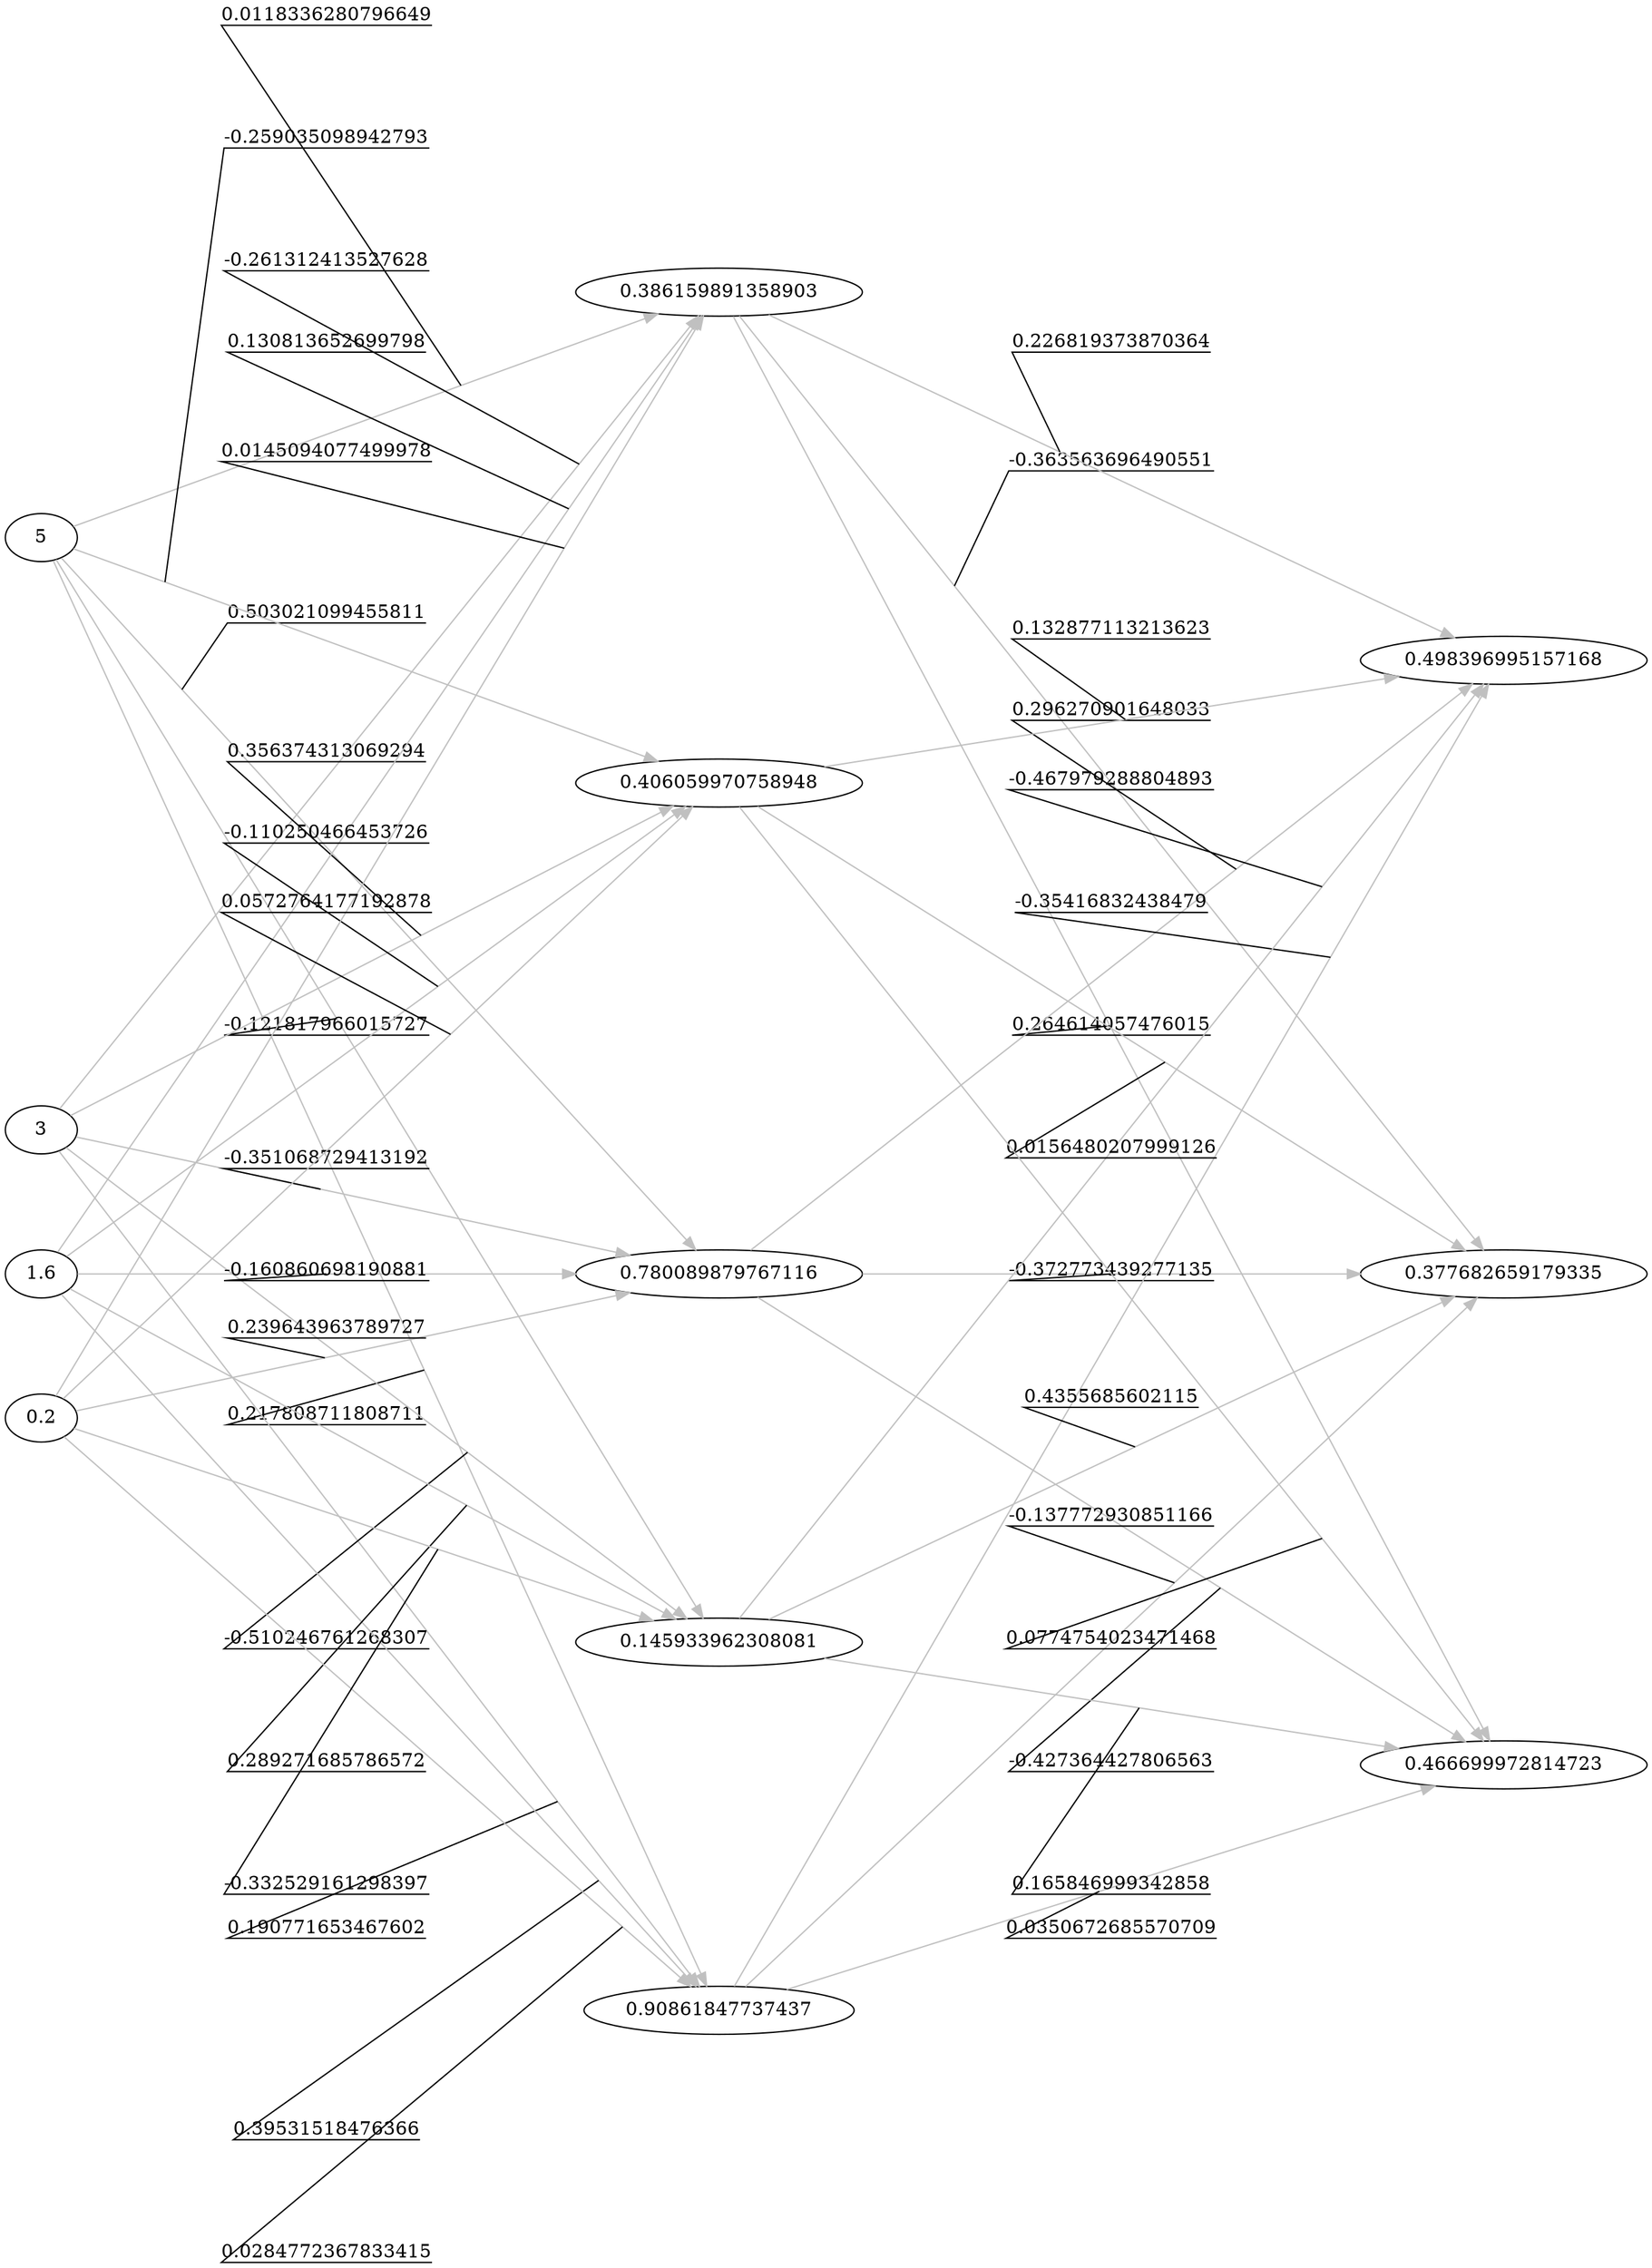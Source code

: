 digraph { 
rankdir=LR;
nodesep=1;
ranksep=3;
splines=line;
{ rank=same; "5" "3" "1.6" "0.2" ; }
{ rank=same; "0.386159891358903" "0.780089879767116" "0.90861847737437" "0.145933962308081" "0.406059970758948" "0.386159891358903" "0.780089879767116" "0.90861847737437" "0.145933962308081" "0.406059970758948" "0.386159891358903" "0.780089879767116" "0.90861847737437" "0.145933962308081" "0.406059970758948" "0.386159891358903" "0.780089879767116" "0.90861847737437" "0.145933962308081" "0.406059970758948" ; }
"5" -> "0.386159891358903" [label="0.0118336280796649" color="grey" decorate=true];
"5" -> "0.780089879767116" [label="0.503021099455811" color="grey" decorate=true];
"5" -> "0.90861847737437" [label="0.217808711808711" color="grey" decorate=true];
"5" -> "0.145933962308081" [label="-0.121817966015727" color="grey" decorate=true];
"5" -> "0.406059970758948" [label="-0.259035098942793" color="grey" decorate=true];
"3" -> "0.386159891358903" [label="-0.261312413527628" color="grey" decorate=true];
"3" -> "0.780089879767116" [label="-0.351068729413192" color="grey" decorate=true];
"3" -> "0.90861847737437" [label="0.190771653467602" color="grey" decorate=true];
"3" -> "0.145933962308081" [label="-0.510246761268307" color="grey" decorate=true];
"3" -> "0.406059970758948" [label="0.356374313069294" color="grey" decorate=true];
"1.6" -> "0.386159891358903" [label="0.130813652699798" color="grey" decorate=true];
"1.6" -> "0.780089879767116" [label="-0.160860698190881" color="grey" decorate=true];
"1.6" -> "0.90861847737437" [label="0.39531518476366" color="grey" decorate=true];
"1.6" -> "0.145933962308081" [label="0.289271685786572" color="grey" decorate=true];
"1.6" -> "0.406059970758948" [label="-0.110250466453726" color="grey" decorate=true];
"0.2" -> "0.386159891358903" [label="0.0145094077499978" color="grey" decorate=true];
"0.2" -> "0.780089879767116" [label="0.239643963789727" color="grey" decorate=true];
"0.2" -> "0.90861847737437" [label="0.0284772367833415" color="grey" decorate=true];
"0.2" -> "0.145933962308081" [label="-0.332529161298397" color="grey" decorate=true];
"0.2" -> "0.406059970758948" [label="0.0572764177192878" color="grey" decorate=true];
{ rank=same; "0.377682659179335" "0.466699972814723" "0.498396995157168" "0.377682659179335" "0.466699972814723" "0.498396995157168" "0.377682659179335" "0.466699972814723" "0.498396995157168" "0.377682659179335" "0.466699972814723" "0.498396995157168" "0.377682659179335" "0.466699972814723" "0.498396995157168" ; }
"0.386159891358903" -> "0.377682659179335" [label="-0.363563696490551" color="grey" decorate=true];
"0.386159891358903" -> "0.466699972814723" [label="0.264614057476015" color="grey" decorate=true];
"0.386159891358903" -> "0.498396995157168" [label="0.226819373870364" color="grey" decorate=true];
"0.780089879767116" -> "0.377682659179335" [label="-0.372773439277135" color="grey" decorate=true];
"0.780089879767116" -> "0.466699972814723" [label="-0.427364427806563" color="grey" decorate=true];
"0.780089879767116" -> "0.498396995157168" [label="0.296270901648033" color="grey" decorate=true];
"0.90861847737437" -> "0.377682659179335" [label="-0.137772930851166" color="grey" decorate=true];
"0.90861847737437" -> "0.466699972814723" [label="0.0350672685570709" color="grey" decorate=true];
"0.90861847737437" -> "0.498396995157168" [label="-0.35416832438479" color="grey" decorate=true];
"0.145933962308081" -> "0.377682659179335" [label="0.4355685602115" color="grey" decorate=true];
"0.145933962308081" -> "0.466699972814723" [label="0.165846999342858" color="grey" decorate=true];
"0.145933962308081" -> "0.498396995157168" [label="-0.467979288804893" color="grey" decorate=true];
"0.406059970758948" -> "0.377682659179335" [label="0.0156480207999126" color="grey" decorate=true];
"0.406059970758948" -> "0.466699972814723" [label="0.0774754023471468" color="grey" decorate=true];
"0.406059970758948" -> "0.498396995157168" [label="0.132877113213623" color="grey" decorate=true];
}
